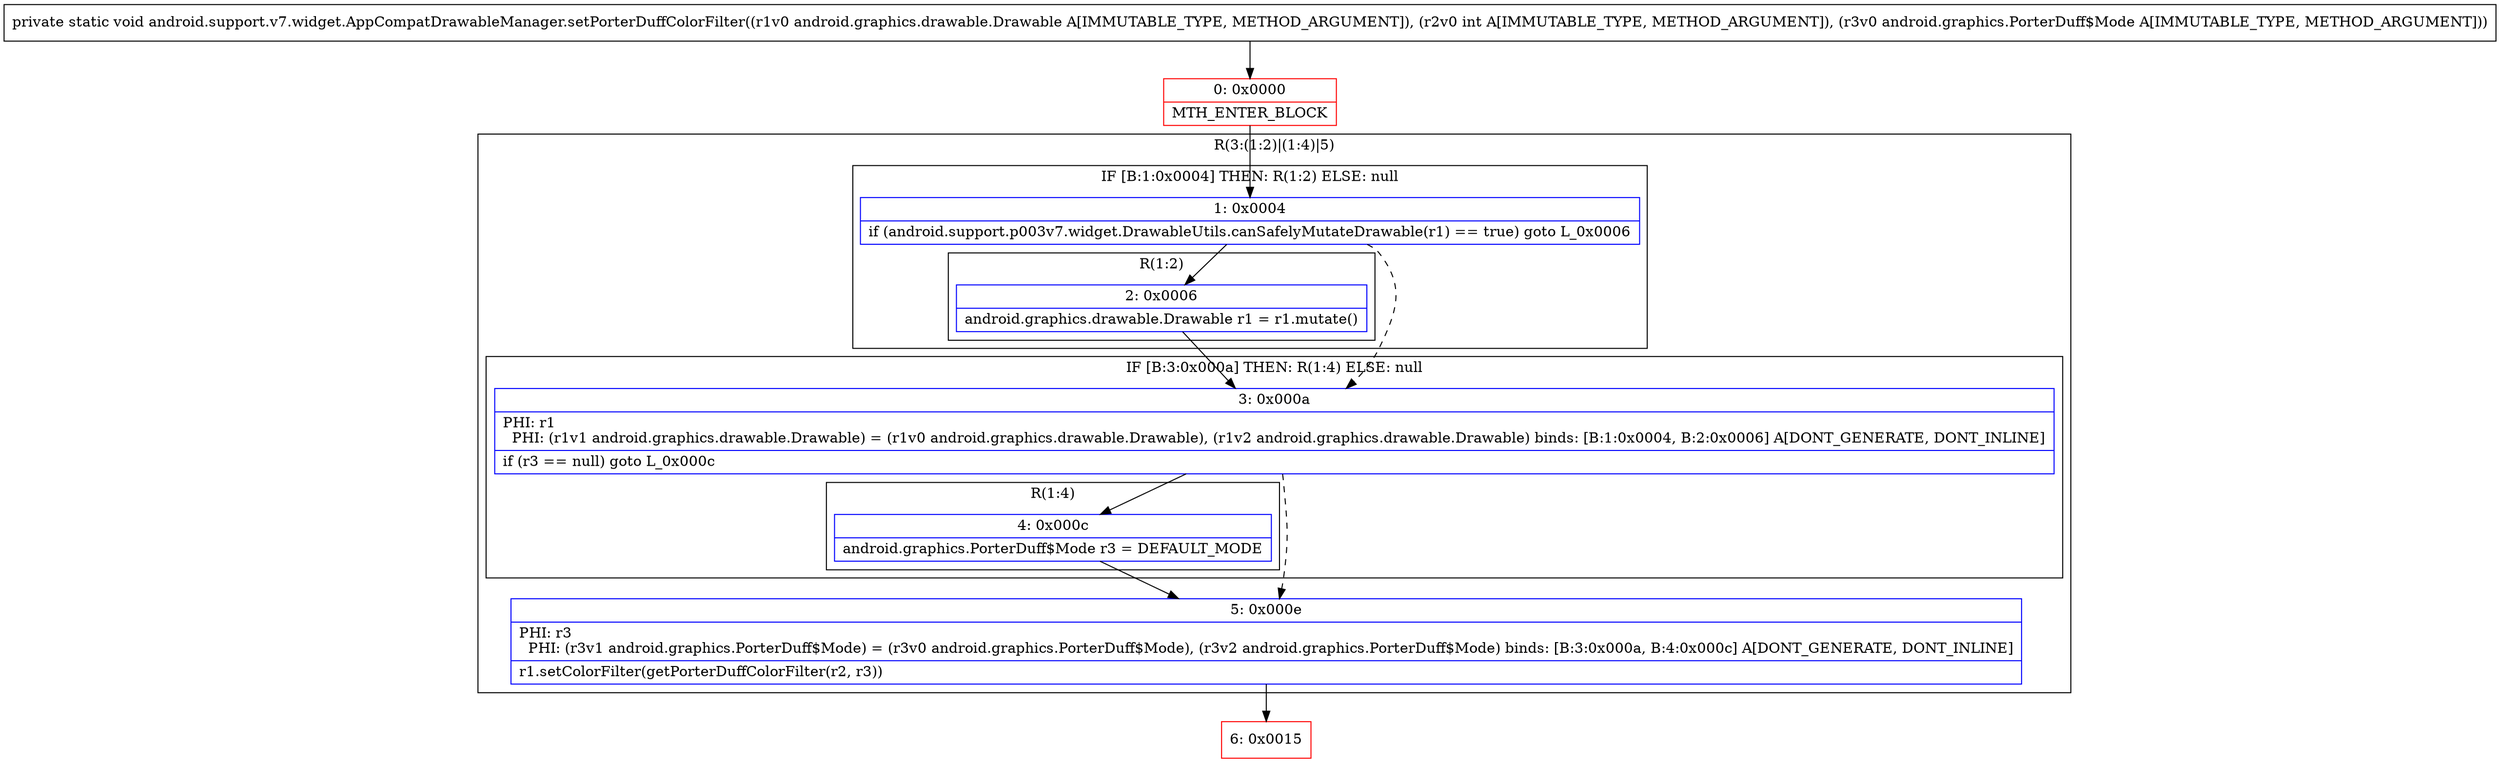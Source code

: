 digraph "CFG forandroid.support.v7.widget.AppCompatDrawableManager.setPorterDuffColorFilter(Landroid\/graphics\/drawable\/Drawable;ILandroid\/graphics\/PorterDuff$Mode;)V" {
subgraph cluster_Region_1559932063 {
label = "R(3:(1:2)|(1:4)|5)";
node [shape=record,color=blue];
subgraph cluster_IfRegion_795189508 {
label = "IF [B:1:0x0004] THEN: R(1:2) ELSE: null";
node [shape=record,color=blue];
Node_1 [shape=record,label="{1\:\ 0x0004|if (android.support.p003v7.widget.DrawableUtils.canSafelyMutateDrawable(r1) == true) goto L_0x0006\l}"];
subgraph cluster_Region_1198389977 {
label = "R(1:2)";
node [shape=record,color=blue];
Node_2 [shape=record,label="{2\:\ 0x0006|android.graphics.drawable.Drawable r1 = r1.mutate()\l}"];
}
}
subgraph cluster_IfRegion_1064335434 {
label = "IF [B:3:0x000a] THEN: R(1:4) ELSE: null";
node [shape=record,color=blue];
Node_3 [shape=record,label="{3\:\ 0x000a|PHI: r1 \l  PHI: (r1v1 android.graphics.drawable.Drawable) = (r1v0 android.graphics.drawable.Drawable), (r1v2 android.graphics.drawable.Drawable) binds: [B:1:0x0004, B:2:0x0006] A[DONT_GENERATE, DONT_INLINE]\l|if (r3 == null) goto L_0x000c\l}"];
subgraph cluster_Region_912766319 {
label = "R(1:4)";
node [shape=record,color=blue];
Node_4 [shape=record,label="{4\:\ 0x000c|android.graphics.PorterDuff$Mode r3 = DEFAULT_MODE\l}"];
}
}
Node_5 [shape=record,label="{5\:\ 0x000e|PHI: r3 \l  PHI: (r3v1 android.graphics.PorterDuff$Mode) = (r3v0 android.graphics.PorterDuff$Mode), (r3v2 android.graphics.PorterDuff$Mode) binds: [B:3:0x000a, B:4:0x000c] A[DONT_GENERATE, DONT_INLINE]\l|r1.setColorFilter(getPorterDuffColorFilter(r2, r3))\l}"];
}
Node_0 [shape=record,color=red,label="{0\:\ 0x0000|MTH_ENTER_BLOCK\l}"];
Node_6 [shape=record,color=red,label="{6\:\ 0x0015}"];
MethodNode[shape=record,label="{private static void android.support.v7.widget.AppCompatDrawableManager.setPorterDuffColorFilter((r1v0 android.graphics.drawable.Drawable A[IMMUTABLE_TYPE, METHOD_ARGUMENT]), (r2v0 int A[IMMUTABLE_TYPE, METHOD_ARGUMENT]), (r3v0 android.graphics.PorterDuff$Mode A[IMMUTABLE_TYPE, METHOD_ARGUMENT])) }"];
MethodNode -> Node_0;
Node_1 -> Node_2;
Node_1 -> Node_3[style=dashed];
Node_2 -> Node_3;
Node_3 -> Node_4;
Node_3 -> Node_5[style=dashed];
Node_4 -> Node_5;
Node_5 -> Node_6;
Node_0 -> Node_1;
}

